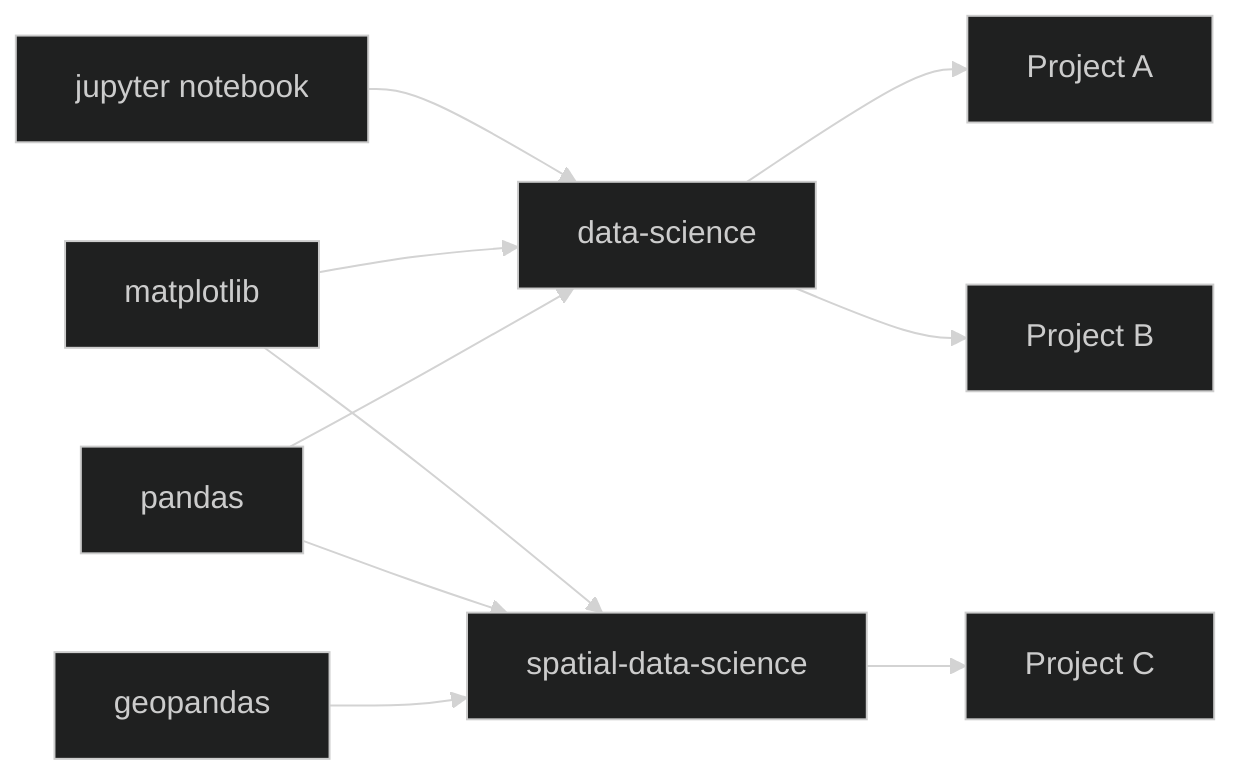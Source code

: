 %%{init: {'theme': 'dark', 'themeVariables': { 'primaryTextColor': 'white'}}}%%
graph LR
    B[pandas] --> A[data-science]
    C[matplotlib] --> A
    D[jupyter notebook] --> A
    E[geopandas] --> F[spatial-data-science]
    B --> F
    C --> F
    A --> X[Project A]
    A --> Y[Project B]
    F --> Z[Project C]